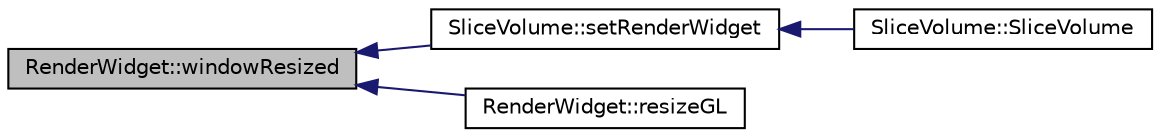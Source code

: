 digraph "RenderWidget::windowResized"
{
  edge [fontname="Helvetica",fontsize="10",labelfontname="Helvetica",labelfontsize="10"];
  node [fontname="Helvetica",fontsize="10",shape=record];
  rankdir="LR";
  Node189 [label="RenderWidget::windowResized",height=0.2,width=0.4,color="black", fillcolor="grey75", style="filled", fontcolor="black"];
  Node189 -> Node190 [dir="back",color="midnightblue",fontsize="10",style="solid",fontname="Helvetica"];
  Node190 [label="SliceVolume::setRenderWidget",height=0.2,width=0.4,color="black", fillcolor="white", style="filled",URL="$class_slice_volume.html#a55ed60590c5842f84d582369a2c25c17"];
  Node190 -> Node191 [dir="back",color="midnightblue",fontsize="10",style="solid",fontname="Helvetica"];
  Node191 [label="SliceVolume::SliceVolume",height=0.2,width=0.4,color="black", fillcolor="white", style="filled",URL="$class_slice_volume.html#a44413f8f636aac46a5453acb42b6f662"];
  Node189 -> Node192 [dir="back",color="midnightblue",fontsize="10",style="solid",fontname="Helvetica"];
  Node192 [label="RenderWidget::resizeGL",height=0.2,width=0.4,color="black", fillcolor="white", style="filled",URL="$class_render_widget.html#a5f77e2f0dbe2d1e3df96029b36a70de7",tooltip="Reimplemented from QOpenGLWidget::resizeGL() "];
}

